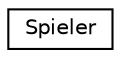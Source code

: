 digraph "Graphical Class Hierarchy"
{
  edge [fontname="Helvetica",fontsize="10",labelfontname="Helvetica",labelfontsize="10"];
  node [fontname="Helvetica",fontsize="10",shape=record];
  rankdir="LR";
  Node1 [label="Spieler",height=0.2,width=0.4,color="black", fillcolor="white", style="filled",URL="$class_spieler.html"];
}
